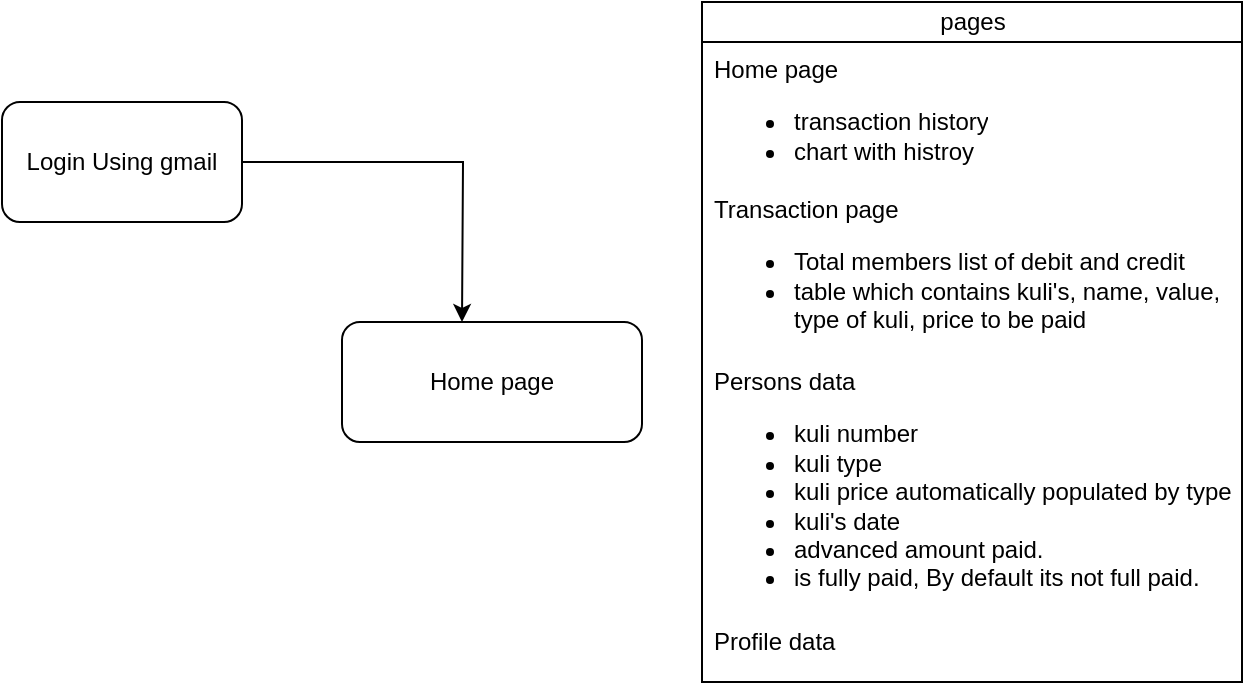 <mxfile version="21.5.2" type="github">
  <diagram name="Page-1" id="Oc0tCEL5iWCGT1TQVHpR">
    <mxGraphModel dx="794" dy="462" grid="1" gridSize="10" guides="1" tooltips="1" connect="1" arrows="1" fold="1" page="1" pageScale="1" pageWidth="850" pageHeight="1100" math="0" shadow="0">
      <root>
        <mxCell id="0" />
        <mxCell id="1" parent="0" />
        <mxCell id="MD3R_6orKNe0qqU1uPwT-2" style="edgeStyle=orthogonalEdgeStyle;rounded=0;orthogonalLoop=1;jettySize=auto;html=1;" edge="1" parent="1" source="MD3R_6orKNe0qqU1uPwT-1">
          <mxGeometry relative="1" as="geometry">
            <mxPoint x="380" y="190" as="targetPoint" />
          </mxGeometry>
        </mxCell>
        <mxCell id="MD3R_6orKNe0qqU1uPwT-1" value="Login Using gmail" style="rounded=1;whiteSpace=wrap;html=1;" vertex="1" parent="1">
          <mxGeometry x="150" y="80" width="120" height="60" as="geometry" />
        </mxCell>
        <mxCell id="MD3R_6orKNe0qqU1uPwT-3" value="Home page" style="rounded=1;whiteSpace=wrap;html=1;" vertex="1" parent="1">
          <mxGeometry x="320" y="190" width="150" height="60" as="geometry" />
        </mxCell>
        <mxCell id="MD3R_6orKNe0qqU1uPwT-4" value="pages" style="swimlane;fontStyle=0;childLayout=stackLayout;horizontal=1;startSize=20;fillColor=none;horizontalStack=0;resizeParent=1;resizeParentMax=0;resizeLast=0;collapsible=1;marginBottom=0;html=1;" vertex="1" parent="1">
          <mxGeometry x="500" y="30" width="270" height="340" as="geometry">
            <mxRectangle x="500" y="30" width="70" height="30" as="alternateBounds" />
          </mxGeometry>
        </mxCell>
        <mxCell id="MD3R_6orKNe0qqU1uPwT-5" value="Home page&lt;br&gt;&lt;ul&gt;&lt;li&gt;transaction history&lt;/li&gt;&lt;li&gt;chart with histroy&lt;/li&gt;&lt;/ul&gt;" style="text;strokeColor=none;fillColor=none;align=left;verticalAlign=top;spacingLeft=4;spacingRight=4;overflow=hidden;rotatable=0;points=[[0,0.5],[1,0.5]];portConstraint=eastwest;whiteSpace=wrap;html=1;" vertex="1" parent="MD3R_6orKNe0qqU1uPwT-4">
          <mxGeometry y="20" width="270" height="70" as="geometry" />
        </mxCell>
        <mxCell id="MD3R_6orKNe0qqU1uPwT-6" value="Transaction page&lt;br&gt;&lt;ul&gt;&lt;li&gt;Total members list of debit and credit&lt;/li&gt;&lt;li&gt;table which contains kuli&#39;s, name, value, type of kuli, price to be paid&lt;span style=&quot;white-space: pre;&quot;&gt;&#x9;&lt;/span&gt;&lt;/li&gt;&lt;/ul&gt;" style="text;strokeColor=none;fillColor=none;align=left;verticalAlign=top;spacingLeft=4;spacingRight=4;overflow=hidden;rotatable=0;points=[[0,0.5],[1,0.5]];portConstraint=eastwest;whiteSpace=wrap;html=1;" vertex="1" parent="MD3R_6orKNe0qqU1uPwT-4">
          <mxGeometry y="90" width="270" height="86" as="geometry" />
        </mxCell>
        <mxCell id="MD3R_6orKNe0qqU1uPwT-7" value="Persons data&lt;br&gt;&lt;ul&gt;&lt;li&gt;kuli number&lt;/li&gt;&lt;li&gt;kuli type&lt;/li&gt;&lt;li&gt;kuli price automatically populated by type&lt;/li&gt;&lt;li&gt;kuli&#39;s date&lt;/li&gt;&lt;li&gt;advanced amount paid.&lt;/li&gt;&lt;li&gt;is fully paid, By default its not full paid.&lt;/li&gt;&lt;/ul&gt;" style="text;strokeColor=none;fillColor=none;align=left;verticalAlign=top;spacingLeft=4;spacingRight=4;overflow=hidden;rotatable=0;points=[[0,0.5],[1,0.5]];portConstraint=eastwest;whiteSpace=wrap;html=1;" vertex="1" parent="MD3R_6orKNe0qqU1uPwT-4">
          <mxGeometry y="176" width="270" height="130" as="geometry" />
        </mxCell>
        <mxCell id="MD3R_6orKNe0qqU1uPwT-9" value="Profile data" style="text;align=left;verticalAlign=top;spacingLeft=4;spacingRight=4;overflow=hidden;rotatable=0;points=[[0,0.5],[1,0.5]];portConstraint=eastwest;whiteSpace=wrap;html=1;" vertex="1" parent="MD3R_6orKNe0qqU1uPwT-4">
          <mxGeometry y="306" width="270" height="34" as="geometry" />
        </mxCell>
      </root>
    </mxGraphModel>
  </diagram>
</mxfile>
